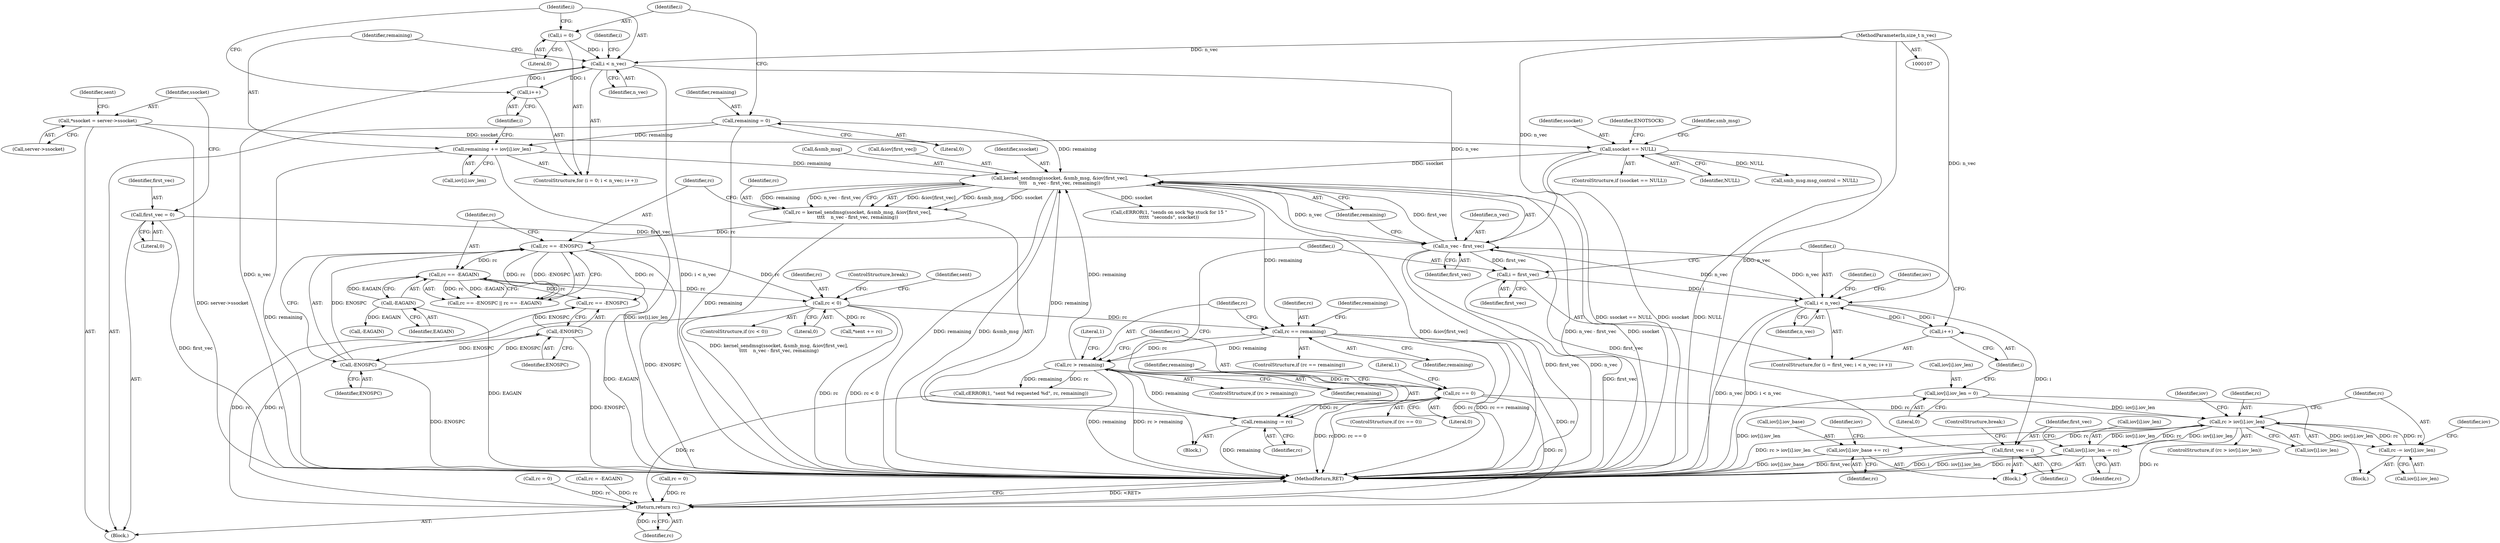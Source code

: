 digraph "1_linux_ea702b80e0bbb2448e201472127288beb82ca2fe@array" {
"1000333" [label="(Call,rc > iov[i].iov_len)"];
"1000341" [label="(Call,rc -= iov[i].iov_len)"];
"1000333" [label="(Call,rc > iov[i].iov_len)"];
"1000302" [label="(Call,rc == 0)"];
"1000291" [label="(Call,rc > remaining)"];
"1000282" [label="(Call,rc == remaining)"];
"1000273" [label="(Call,rc < 0)"];
"1000232" [label="(Call,rc == -EAGAIN)"];
"1000228" [label="(Call,rc == -ENOSPC)"];
"1000212" [label="(Call,rc = kernel_sendmsg(ssocket, &smb_msg, &iov[first_vec],\n\t\t\t\t    n_vec - first_vec, remaining))"];
"1000214" [label="(Call,kernel_sendmsg(ssocket, &smb_msg, &iov[first_vec],\n\t\t\t\t    n_vec - first_vec, remaining))"];
"1000138" [label="(Call,ssocket == NULL)"];
"1000128" [label="(Call,*ssocket = server->ssocket)"];
"1000222" [label="(Call,n_vec - first_vec)"];
"1000319" [label="(Call,i < n_vec)"];
"1000322" [label="(Call,i++)"];
"1000316" [label="(Call,i = first_vec)"];
"1000110" [label="(MethodParameterIn,size_t n_vec)"];
"1000194" [label="(Call,i < n_vec)"];
"1000191" [label="(Call,i = 0)"];
"1000197" [label="(Call,i++)"];
"1000124" [label="(Call,first_vec = 0)"];
"1000371" [label="(Call,first_vec = i)"];
"1000187" [label="(Call,remaining = 0)"];
"1000312" [label="(Call,remaining -= rc)"];
"1000199" [label="(Call,remaining += iov[i].iov_len)"];
"1000230" [label="(Call,-ENOSPC)"];
"1000240" [label="(Call,-ENOSPC)"];
"1000234" [label="(Call,-EAGAIN)"];
"1000364" [label="(Call,iov[i].iov_len -= rc)"];
"1000348" [label="(Call,iov[i].iov_len = 0)"];
"1000357" [label="(Call,iov[i].iov_base += rc)"];
"1000381" [label="(Return,return rc;)"];
"1000195" [label="(Identifier,i)"];
"1000110" [label="(MethodParameterIn,size_t n_vec)"];
"1000340" [label="(Block,)"];
"1000276" [label="(ControlStructure,break;)"];
"1000225" [label="(Identifier,remaining)"];
"1000382" [label="(Identifier,rc)"];
"1000281" [label="(ControlStructure,if (rc == remaining))"];
"1000234" [label="(Call,-EAGAIN)"];
"1000130" [label="(Call,server->ssocket)"];
"1000196" [label="(Identifier,n_vec)"];
"1000314" [label="(Identifier,rc)"];
"1000351" [label="(Identifier,iov)"];
"1000194" [label="(Call,i < n_vec)"];
"1000334" [label="(Identifier,rc)"];
"1000215" [label="(Identifier,ssocket)"];
"1000198" [label="(Identifier,i)"];
"1000378" [label="(Call,rc = 0)"];
"1000137" [label="(ControlStructure,if (ssocket == NULL))"];
"1000212" [label="(Call,rc = kernel_sendmsg(ssocket, &smb_msg, &iov[first_vec],\n\t\t\t\t    n_vec - first_vec, remaining))"];
"1000188" [label="(Identifier,remaining)"];
"1000321" [label="(Identifier,n_vec)"];
"1000262" [label="(Call,rc = -EAGAIN)"];
"1000275" [label="(Literal,0)"];
"1000224" [label="(Identifier,first_vec)"];
"1000320" [label="(Identifier,i)"];
"1000316" [label="(Call,i = first_vec)"];
"1000367" [label="(Identifier,iov)"];
"1000240" [label="(Call,-ENOSPC)"];
"1000222" [label="(Call,n_vec - first_vec)"];
"1000207" [label="(Identifier,i)"];
"1000279" [label="(Identifier,sent)"];
"1000193" [label="(Literal,0)"];
"1000342" [label="(Identifier,rc)"];
"1000126" [label="(Literal,0)"];
"1000313" [label="(Identifier,remaining)"];
"1000216" [label="(Call,&smb_msg)"];
"1000360" [label="(Identifier,iov)"];
"1000372" [label="(Identifier,first_vec)"];
"1000319" [label="(Call,i < n_vec)"];
"1000146" [label="(Identifier,smb_msg)"];
"1000357" [label="(Call,iov[i].iov_base += rc)"];
"1000356" [label="(Block,)"];
"1000304" [label="(Literal,0)"];
"1000273" [label="(Call,rc < 0)"];
"1000227" [label="(Call,rc == -ENOSPC || rc == -EAGAIN)"];
"1000312" [label="(Call,remaining -= rc)"];
"1000315" [label="(ControlStructure,for (i = first_vec; i < n_vec; i++))"];
"1000370" [label="(Identifier,rc)"];
"1000139" [label="(Identifier,ssocket)"];
"1000374" [label="(ControlStructure,break;)"];
"1000328" [label="(Identifier,iov)"];
"1000191" [label="(Call,i = 0)"];
"1000125" [label="(Identifier,first_vec)"];
"1000295" [label="(Call,cERROR(1, \"sent %d requested %d\", rc, remaining))"];
"1000332" [label="(ControlStructure,if (rc > iov[i].iov_len))"];
"1000192" [label="(Identifier,i)"];
"1000333" [label="(Call,rc > iov[i].iov_len)"];
"1000383" [label="(MethodReturn,RET)"];
"1000318" [label="(Identifier,first_vec)"];
"1000228" [label="(Call,rc == -ENOSPC)"];
"1000277" [label="(Call,*sent += rc)"];
"1000230" [label="(Call,-ENOSPC)"];
"1000187" [label="(Call,remaining = 0)"];
"1000343" [label="(Call,iov[i].iov_len)"];
"1000124" [label="(Call,first_vec = 0)"];
"1000233" [label="(Identifier,rc)"];
"1000282" [label="(Call,rc == remaining)"];
"1000363" [label="(Identifier,rc)"];
"1000292" [label="(Identifier,rc)"];
"1000232" [label="(Call,rc == -EAGAIN)"];
"1000335" [label="(Call,iov[i].iov_len)"];
"1000274" [label="(Identifier,rc)"];
"1000218" [label="(Call,&iov[first_vec])"];
"1000112" [label="(Block,)"];
"1000358" [label="(Call,iov[i].iov_base)"];
"1000140" [label="(Identifier,NULL)"];
"1000365" [label="(Call,iov[i].iov_len)"];
"1000371" [label="(Call,first_vec = i)"];
"1000235" [label="(Identifier,EAGAIN)"];
"1000129" [label="(Identifier,ssocket)"];
"1000238" [label="(Call,rc == -ENOSPC)"];
"1000135" [label="(Identifier,sent)"];
"1000376" [label="(Identifier,i)"];
"1000200" [label="(Identifier,remaining)"];
"1000214" [label="(Call,kernel_sendmsg(ssocket, &smb_msg, &iov[first_vec],\n\t\t\t\t    n_vec - first_vec, remaining))"];
"1000307" [label="(Literal,1)"];
"1000197" [label="(Call,i++)"];
"1000264" [label="(Call,-EAGAIN)"];
"1000229" [label="(Identifier,rc)"];
"1000348" [label="(Call,iov[i].iov_len = 0)"];
"1000272" [label="(ControlStructure,if (rc < 0))"];
"1000341" [label="(Call,rc -= iov[i].iov_len)"];
"1000143" [label="(Identifier,ENOTSOCK)"];
"1000293" [label="(Identifier,remaining)"];
"1000128" [label="(Call,*ssocket = server->ssocket)"];
"1000190" [label="(ControlStructure,for (i = 0; i < n_vec; i++))"];
"1000258" [label="(Call,cERROR(1, \"sends on sock %p stuck for 15 \"\n\t\t\t\t\t  \"seconds\", ssocket))"];
"1000283" [label="(Identifier,rc)"];
"1000160" [label="(Call,smb_msg.msg_control = NULL)"];
"1000138" [label="(Call,ssocket == NULL)"];
"1000301" [label="(ControlStructure,if (rc == 0))"];
"1000241" [label="(Identifier,ENOSPC)"];
"1000223" [label="(Identifier,n_vec)"];
"1000381" [label="(Return,return rc;)"];
"1000322" [label="(Call,i++)"];
"1000349" [label="(Call,iov[i].iov_len)"];
"1000354" [label="(Literal,0)"];
"1000211" [label="(Block,)"];
"1000296" [label="(Literal,1)"];
"1000290" [label="(ControlStructure,if (rc > remaining))"];
"1000317" [label="(Identifier,i)"];
"1000373" [label="(Identifier,i)"];
"1000114" [label="(Call,rc = 0)"];
"1000231" [label="(Identifier,ENOSPC)"];
"1000201" [label="(Call,iov[i].iov_len)"];
"1000291" [label="(Call,rc > remaining)"];
"1000303" [label="(Identifier,rc)"];
"1000199" [label="(Call,remaining += iov[i].iov_len)"];
"1000323" [label="(Identifier,i)"];
"1000284" [label="(Identifier,remaining)"];
"1000213" [label="(Identifier,rc)"];
"1000302" [label="(Call,rc == 0)"];
"1000189" [label="(Literal,0)"];
"1000287" [label="(Identifier,remaining)"];
"1000364" [label="(Call,iov[i].iov_len -= rc)"];
"1000333" -> "1000332"  [label="AST: "];
"1000333" -> "1000335"  [label="CFG: "];
"1000334" -> "1000333"  [label="AST: "];
"1000335" -> "1000333"  [label="AST: "];
"1000342" -> "1000333"  [label="CFG: "];
"1000360" -> "1000333"  [label="CFG: "];
"1000333" -> "1000383"  [label="DDG: rc > iov[i].iov_len"];
"1000341" -> "1000333"  [label="DDG: rc"];
"1000302" -> "1000333"  [label="DDG: rc"];
"1000364" -> "1000333"  [label="DDG: iov[i].iov_len"];
"1000348" -> "1000333"  [label="DDG: iov[i].iov_len"];
"1000333" -> "1000341"  [label="DDG: iov[i].iov_len"];
"1000333" -> "1000341"  [label="DDG: rc"];
"1000333" -> "1000357"  [label="DDG: rc"];
"1000333" -> "1000364"  [label="DDG: rc"];
"1000333" -> "1000364"  [label="DDG: iov[i].iov_len"];
"1000333" -> "1000381"  [label="DDG: rc"];
"1000341" -> "1000340"  [label="AST: "];
"1000341" -> "1000343"  [label="CFG: "];
"1000342" -> "1000341"  [label="AST: "];
"1000343" -> "1000341"  [label="AST: "];
"1000351" -> "1000341"  [label="CFG: "];
"1000302" -> "1000301"  [label="AST: "];
"1000302" -> "1000304"  [label="CFG: "];
"1000303" -> "1000302"  [label="AST: "];
"1000304" -> "1000302"  [label="AST: "];
"1000307" -> "1000302"  [label="CFG: "];
"1000313" -> "1000302"  [label="CFG: "];
"1000302" -> "1000383"  [label="DDG: rc"];
"1000302" -> "1000383"  [label="DDG: rc == 0"];
"1000291" -> "1000302"  [label="DDG: rc"];
"1000302" -> "1000312"  [label="DDG: rc"];
"1000302" -> "1000381"  [label="DDG: rc"];
"1000291" -> "1000290"  [label="AST: "];
"1000291" -> "1000293"  [label="CFG: "];
"1000292" -> "1000291"  [label="AST: "];
"1000293" -> "1000291"  [label="AST: "];
"1000296" -> "1000291"  [label="CFG: "];
"1000303" -> "1000291"  [label="CFG: "];
"1000291" -> "1000383"  [label="DDG: rc > remaining"];
"1000291" -> "1000383"  [label="DDG: remaining"];
"1000291" -> "1000214"  [label="DDG: remaining"];
"1000282" -> "1000291"  [label="DDG: rc"];
"1000282" -> "1000291"  [label="DDG: remaining"];
"1000291" -> "1000295"  [label="DDG: rc"];
"1000291" -> "1000295"  [label="DDG: remaining"];
"1000291" -> "1000312"  [label="DDG: remaining"];
"1000282" -> "1000281"  [label="AST: "];
"1000282" -> "1000284"  [label="CFG: "];
"1000283" -> "1000282"  [label="AST: "];
"1000284" -> "1000282"  [label="AST: "];
"1000287" -> "1000282"  [label="CFG: "];
"1000292" -> "1000282"  [label="CFG: "];
"1000282" -> "1000383"  [label="DDG: rc == remaining"];
"1000282" -> "1000383"  [label="DDG: rc"];
"1000273" -> "1000282"  [label="DDG: rc"];
"1000214" -> "1000282"  [label="DDG: remaining"];
"1000282" -> "1000381"  [label="DDG: rc"];
"1000273" -> "1000272"  [label="AST: "];
"1000273" -> "1000275"  [label="CFG: "];
"1000274" -> "1000273"  [label="AST: "];
"1000275" -> "1000273"  [label="AST: "];
"1000276" -> "1000273"  [label="CFG: "];
"1000279" -> "1000273"  [label="CFG: "];
"1000273" -> "1000383"  [label="DDG: rc"];
"1000273" -> "1000383"  [label="DDG: rc < 0"];
"1000232" -> "1000273"  [label="DDG: rc"];
"1000228" -> "1000273"  [label="DDG: rc"];
"1000273" -> "1000277"  [label="DDG: rc"];
"1000273" -> "1000381"  [label="DDG: rc"];
"1000232" -> "1000227"  [label="AST: "];
"1000232" -> "1000234"  [label="CFG: "];
"1000233" -> "1000232"  [label="AST: "];
"1000234" -> "1000232"  [label="AST: "];
"1000227" -> "1000232"  [label="CFG: "];
"1000232" -> "1000383"  [label="DDG: -EAGAIN"];
"1000232" -> "1000227"  [label="DDG: rc"];
"1000232" -> "1000227"  [label="DDG: -EAGAIN"];
"1000228" -> "1000232"  [label="DDG: rc"];
"1000234" -> "1000232"  [label="DDG: EAGAIN"];
"1000232" -> "1000238"  [label="DDG: rc"];
"1000228" -> "1000227"  [label="AST: "];
"1000228" -> "1000230"  [label="CFG: "];
"1000229" -> "1000228"  [label="AST: "];
"1000230" -> "1000228"  [label="AST: "];
"1000233" -> "1000228"  [label="CFG: "];
"1000227" -> "1000228"  [label="CFG: "];
"1000228" -> "1000383"  [label="DDG: -ENOSPC"];
"1000228" -> "1000227"  [label="DDG: rc"];
"1000228" -> "1000227"  [label="DDG: -ENOSPC"];
"1000212" -> "1000228"  [label="DDG: rc"];
"1000230" -> "1000228"  [label="DDG: ENOSPC"];
"1000228" -> "1000238"  [label="DDG: rc"];
"1000212" -> "1000211"  [label="AST: "];
"1000212" -> "1000214"  [label="CFG: "];
"1000213" -> "1000212"  [label="AST: "];
"1000214" -> "1000212"  [label="AST: "];
"1000229" -> "1000212"  [label="CFG: "];
"1000212" -> "1000383"  [label="DDG: kernel_sendmsg(ssocket, &smb_msg, &iov[first_vec],\n\t\t\t\t    n_vec - first_vec, remaining)"];
"1000214" -> "1000212"  [label="DDG: &iov[first_vec]"];
"1000214" -> "1000212"  [label="DDG: &smb_msg"];
"1000214" -> "1000212"  [label="DDG: ssocket"];
"1000214" -> "1000212"  [label="DDG: remaining"];
"1000214" -> "1000212"  [label="DDG: n_vec - first_vec"];
"1000214" -> "1000225"  [label="CFG: "];
"1000215" -> "1000214"  [label="AST: "];
"1000216" -> "1000214"  [label="AST: "];
"1000218" -> "1000214"  [label="AST: "];
"1000222" -> "1000214"  [label="AST: "];
"1000225" -> "1000214"  [label="AST: "];
"1000214" -> "1000383"  [label="DDG: remaining"];
"1000214" -> "1000383"  [label="DDG: &smb_msg"];
"1000214" -> "1000383"  [label="DDG: &iov[first_vec]"];
"1000214" -> "1000383"  [label="DDG: n_vec - first_vec"];
"1000214" -> "1000383"  [label="DDG: ssocket"];
"1000138" -> "1000214"  [label="DDG: ssocket"];
"1000222" -> "1000214"  [label="DDG: n_vec"];
"1000222" -> "1000214"  [label="DDG: first_vec"];
"1000187" -> "1000214"  [label="DDG: remaining"];
"1000312" -> "1000214"  [label="DDG: remaining"];
"1000199" -> "1000214"  [label="DDG: remaining"];
"1000214" -> "1000258"  [label="DDG: ssocket"];
"1000138" -> "1000137"  [label="AST: "];
"1000138" -> "1000140"  [label="CFG: "];
"1000139" -> "1000138"  [label="AST: "];
"1000140" -> "1000138"  [label="AST: "];
"1000143" -> "1000138"  [label="CFG: "];
"1000146" -> "1000138"  [label="CFG: "];
"1000138" -> "1000383"  [label="DDG: ssocket"];
"1000138" -> "1000383"  [label="DDG: NULL"];
"1000138" -> "1000383"  [label="DDG: ssocket == NULL"];
"1000128" -> "1000138"  [label="DDG: ssocket"];
"1000138" -> "1000160"  [label="DDG: NULL"];
"1000128" -> "1000112"  [label="AST: "];
"1000128" -> "1000130"  [label="CFG: "];
"1000129" -> "1000128"  [label="AST: "];
"1000130" -> "1000128"  [label="AST: "];
"1000135" -> "1000128"  [label="CFG: "];
"1000128" -> "1000383"  [label="DDG: server->ssocket"];
"1000222" -> "1000224"  [label="CFG: "];
"1000223" -> "1000222"  [label="AST: "];
"1000224" -> "1000222"  [label="AST: "];
"1000225" -> "1000222"  [label="CFG: "];
"1000222" -> "1000383"  [label="DDG: n_vec"];
"1000222" -> "1000383"  [label="DDG: first_vec"];
"1000319" -> "1000222"  [label="DDG: n_vec"];
"1000194" -> "1000222"  [label="DDG: n_vec"];
"1000110" -> "1000222"  [label="DDG: n_vec"];
"1000124" -> "1000222"  [label="DDG: first_vec"];
"1000371" -> "1000222"  [label="DDG: first_vec"];
"1000222" -> "1000316"  [label="DDG: first_vec"];
"1000222" -> "1000319"  [label="DDG: n_vec"];
"1000319" -> "1000315"  [label="AST: "];
"1000319" -> "1000321"  [label="CFG: "];
"1000320" -> "1000319"  [label="AST: "];
"1000321" -> "1000319"  [label="AST: "];
"1000328" -> "1000319"  [label="CFG: "];
"1000376" -> "1000319"  [label="CFG: "];
"1000319" -> "1000383"  [label="DDG: i < n_vec"];
"1000319" -> "1000383"  [label="DDG: n_vec"];
"1000322" -> "1000319"  [label="DDG: i"];
"1000316" -> "1000319"  [label="DDG: i"];
"1000110" -> "1000319"  [label="DDG: n_vec"];
"1000319" -> "1000322"  [label="DDG: i"];
"1000319" -> "1000371"  [label="DDG: i"];
"1000322" -> "1000315"  [label="AST: "];
"1000322" -> "1000323"  [label="CFG: "];
"1000323" -> "1000322"  [label="AST: "];
"1000320" -> "1000322"  [label="CFG: "];
"1000316" -> "1000315"  [label="AST: "];
"1000316" -> "1000318"  [label="CFG: "];
"1000317" -> "1000316"  [label="AST: "];
"1000318" -> "1000316"  [label="AST: "];
"1000320" -> "1000316"  [label="CFG: "];
"1000316" -> "1000383"  [label="DDG: first_vec"];
"1000110" -> "1000107"  [label="AST: "];
"1000110" -> "1000383"  [label="DDG: n_vec"];
"1000110" -> "1000194"  [label="DDG: n_vec"];
"1000194" -> "1000190"  [label="AST: "];
"1000194" -> "1000196"  [label="CFG: "];
"1000195" -> "1000194"  [label="AST: "];
"1000196" -> "1000194"  [label="AST: "];
"1000200" -> "1000194"  [label="CFG: "];
"1000207" -> "1000194"  [label="CFG: "];
"1000194" -> "1000383"  [label="DDG: i < n_vec"];
"1000194" -> "1000383"  [label="DDG: n_vec"];
"1000191" -> "1000194"  [label="DDG: i"];
"1000197" -> "1000194"  [label="DDG: i"];
"1000194" -> "1000197"  [label="DDG: i"];
"1000191" -> "1000190"  [label="AST: "];
"1000191" -> "1000193"  [label="CFG: "];
"1000192" -> "1000191"  [label="AST: "];
"1000193" -> "1000191"  [label="AST: "];
"1000195" -> "1000191"  [label="CFG: "];
"1000197" -> "1000190"  [label="AST: "];
"1000197" -> "1000198"  [label="CFG: "];
"1000198" -> "1000197"  [label="AST: "];
"1000195" -> "1000197"  [label="CFG: "];
"1000124" -> "1000112"  [label="AST: "];
"1000124" -> "1000126"  [label="CFG: "];
"1000125" -> "1000124"  [label="AST: "];
"1000126" -> "1000124"  [label="AST: "];
"1000129" -> "1000124"  [label="CFG: "];
"1000124" -> "1000383"  [label="DDG: first_vec"];
"1000371" -> "1000356"  [label="AST: "];
"1000371" -> "1000373"  [label="CFG: "];
"1000372" -> "1000371"  [label="AST: "];
"1000373" -> "1000371"  [label="AST: "];
"1000374" -> "1000371"  [label="CFG: "];
"1000371" -> "1000383"  [label="DDG: i"];
"1000371" -> "1000383"  [label="DDG: first_vec"];
"1000187" -> "1000112"  [label="AST: "];
"1000187" -> "1000189"  [label="CFG: "];
"1000188" -> "1000187"  [label="AST: "];
"1000189" -> "1000187"  [label="AST: "];
"1000192" -> "1000187"  [label="CFG: "];
"1000187" -> "1000383"  [label="DDG: remaining"];
"1000187" -> "1000199"  [label="DDG: remaining"];
"1000312" -> "1000211"  [label="AST: "];
"1000312" -> "1000314"  [label="CFG: "];
"1000313" -> "1000312"  [label="AST: "];
"1000314" -> "1000312"  [label="AST: "];
"1000317" -> "1000312"  [label="CFG: "];
"1000312" -> "1000383"  [label="DDG: remaining"];
"1000199" -> "1000190"  [label="AST: "];
"1000199" -> "1000201"  [label="CFG: "];
"1000200" -> "1000199"  [label="AST: "];
"1000201" -> "1000199"  [label="AST: "];
"1000198" -> "1000199"  [label="CFG: "];
"1000199" -> "1000383"  [label="DDG: iov[i].iov_len"];
"1000199" -> "1000383"  [label="DDG: remaining"];
"1000230" -> "1000231"  [label="CFG: "];
"1000231" -> "1000230"  [label="AST: "];
"1000230" -> "1000383"  [label="DDG: ENOSPC"];
"1000240" -> "1000230"  [label="DDG: ENOSPC"];
"1000230" -> "1000240"  [label="DDG: ENOSPC"];
"1000240" -> "1000238"  [label="AST: "];
"1000240" -> "1000241"  [label="CFG: "];
"1000241" -> "1000240"  [label="AST: "];
"1000238" -> "1000240"  [label="CFG: "];
"1000240" -> "1000383"  [label="DDG: ENOSPC"];
"1000240" -> "1000238"  [label="DDG: ENOSPC"];
"1000234" -> "1000235"  [label="CFG: "];
"1000235" -> "1000234"  [label="AST: "];
"1000234" -> "1000383"  [label="DDG: EAGAIN"];
"1000234" -> "1000264"  [label="DDG: EAGAIN"];
"1000364" -> "1000356"  [label="AST: "];
"1000364" -> "1000370"  [label="CFG: "];
"1000365" -> "1000364"  [label="AST: "];
"1000370" -> "1000364"  [label="AST: "];
"1000372" -> "1000364"  [label="CFG: "];
"1000364" -> "1000383"  [label="DDG: iov[i].iov_len"];
"1000364" -> "1000383"  [label="DDG: rc"];
"1000348" -> "1000340"  [label="AST: "];
"1000348" -> "1000354"  [label="CFG: "];
"1000349" -> "1000348"  [label="AST: "];
"1000354" -> "1000348"  [label="AST: "];
"1000323" -> "1000348"  [label="CFG: "];
"1000348" -> "1000383"  [label="DDG: iov[i].iov_len"];
"1000357" -> "1000356"  [label="AST: "];
"1000357" -> "1000363"  [label="CFG: "];
"1000358" -> "1000357"  [label="AST: "];
"1000363" -> "1000357"  [label="AST: "];
"1000367" -> "1000357"  [label="CFG: "];
"1000357" -> "1000383"  [label="DDG: iov[i].iov_base"];
"1000381" -> "1000112"  [label="AST: "];
"1000381" -> "1000382"  [label="CFG: "];
"1000382" -> "1000381"  [label="AST: "];
"1000383" -> "1000381"  [label="CFG: "];
"1000381" -> "1000383"  [label="DDG: <RET>"];
"1000382" -> "1000381"  [label="DDG: rc"];
"1000295" -> "1000381"  [label="DDG: rc"];
"1000238" -> "1000381"  [label="DDG: rc"];
"1000262" -> "1000381"  [label="DDG: rc"];
"1000378" -> "1000381"  [label="DDG: rc"];
"1000114" -> "1000381"  [label="DDG: rc"];
}
